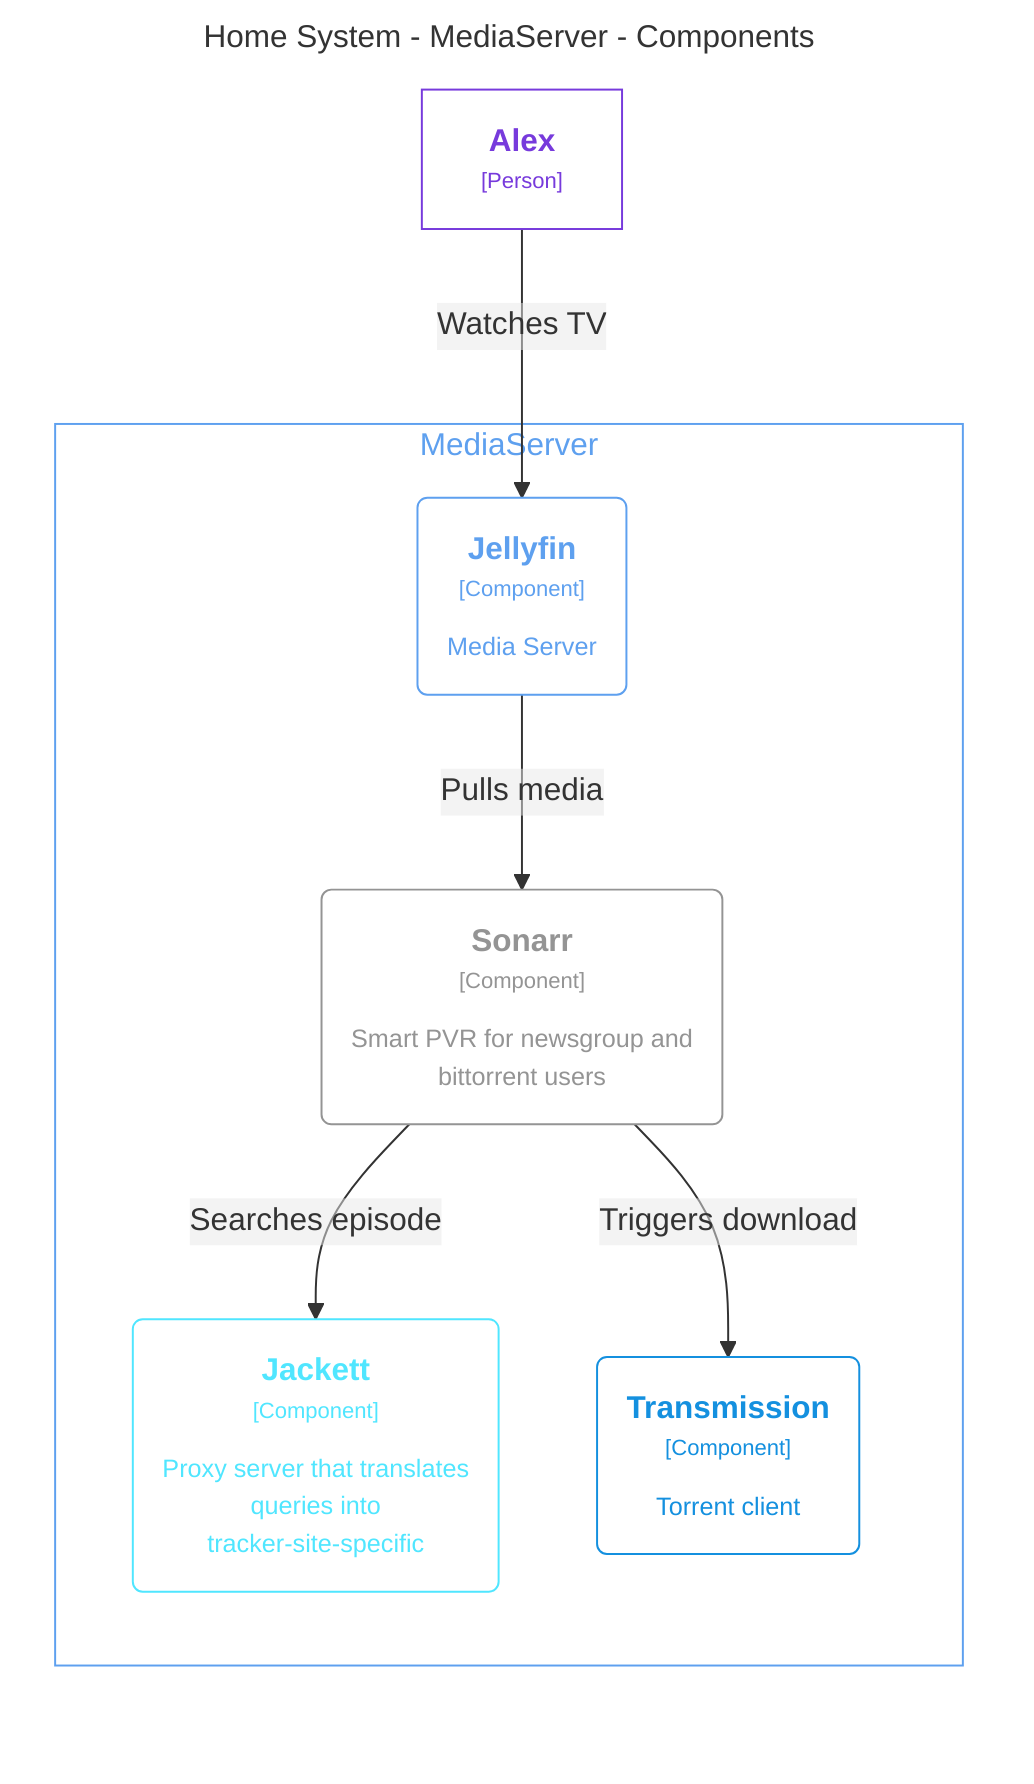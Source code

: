 graph LR
  linkStyle default fill:#ffffff

  subgraph diagram [Home System - MediaServer - Components]
    style diagram fill:#ffffff,stroke:#ffffff

    1["<div style='font-weight: bold'>Alex</div><div style='font-size: 70%; margin-top: 0px'>[Person]</div>"]
    style 1 fill:#ffffff,stroke:#773adc,color:#773adc

    subgraph 10 [MediaServer]
      style 10 fill:#ffffff,stroke:#5ea0ef,color:#5ea0ef

      11("<div style='font-weight: bold'>Jellyfin</div><div style='font-size: 70%; margin-top: 0px'>[Component]</div><div style='font-size: 80%; margin-top:10px'>Media Server</div>")
      click 11 http://tv.home:8096/web/index.html "http://tv.home:8096/web/index.html"
      style 11 fill:#ffffff,stroke:#5ea0ef,color:#5ea0ef
      12("<div style='font-weight: bold'>Jackett</div><div style='font-size: 70%; margin-top: 0px'>[Component]</div><div style='font-size: 80%; margin-top:10px'>Proxy server that translates<br />queries into<br />tracker-site-specific</div>")
      click 12 http://tv.home:9117/UI/Dashboard "http://tv.home:9117/UI/Dashboard"
      style 12 fill:#ffffff,stroke:#50e6ff,color:#50e6ff
      13("<div style='font-weight: bold'>Sonarr</div><div style='font-size: 70%; margin-top: 0px'>[Component]</div><div style='font-size: 80%; margin-top:10px'>Smart PVR for newsgroup and<br />bittorrent users</div>")
      click 13 http://tv.home:8989/ "http://tv.home:8989/"
      style 13 fill:#ffffff,stroke:#949494,color:#949494
      14("<div style='font-weight: bold'>Transmission</div><div style='font-size: 70%; margin-top: 0px'>[Component]</div><div style='font-size: 80%; margin-top:10px'>Torrent client</div>")
      click 14 http://tv.home:9091/transmission/web/ "http://tv.home:9091/transmission/web/"
      style 14 fill:#ffffff,stroke:#1490df,color:#1490df
    end

    1-- "<div>Watches TV</div><div style='font-size: 70%'></div>" -->11
    11-- "<div>Pulls media</div><div style='font-size: 70%'></div>" -->13
    13-- "<div>Triggers download</div><div style='font-size: 70%'></div>" -->14
    13-- "<div>Searches episode</div><div style='font-size: 70%'></div>" -->12
  end